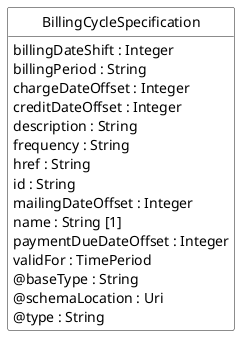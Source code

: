 @startuml
hide circle
hide methods
hide stereotype
show <<Enumeration>> stereotype
skinparam class {
   BackgroundColor<<Enumeration>> #E6F5F7
   BackgroundColor<<Ref>> #FFFFE0
   BackgroundColor<<Pivot>> #FFFFFFF
   BackgroundColor<<SimpleType>> #E2F0DA
   BackgroundColor #FCF2E3
}

class BillingCycleSpecification <<Pivot>> {
    billingDateShift : Integer
    billingPeriod : String
    chargeDateOffset : Integer
    creditDateOffset : Integer
    description : String
    frequency : String
    href : String
    id : String
    mailingDateOffset : Integer
    name : String [1]
    paymentDueDateOffset : Integer
    validFor : TimePeriod
    @baseType : String
    @schemaLocation : Uri
    @type : String
}


@enduml